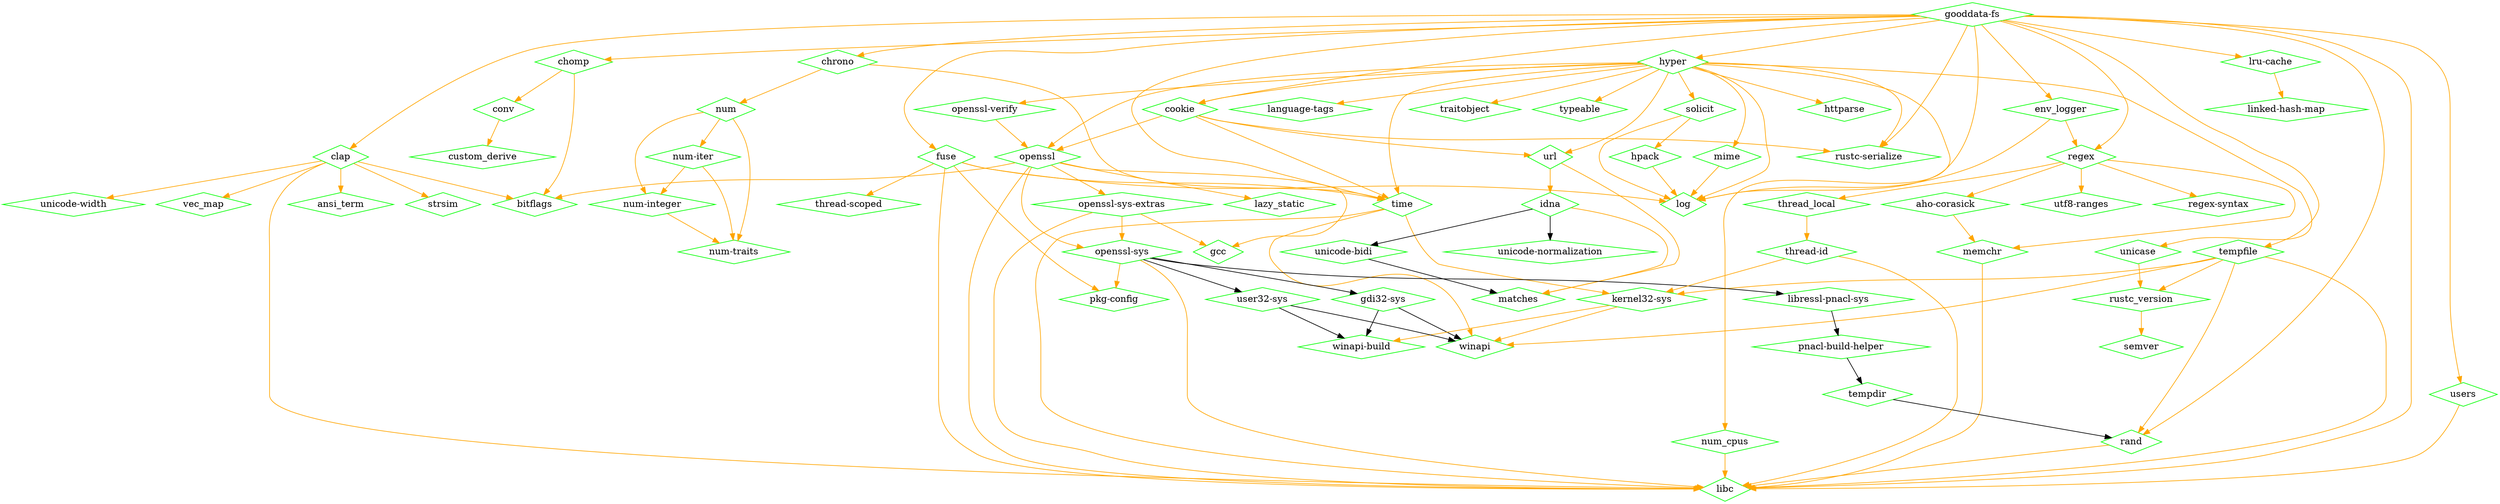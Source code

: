 digraph dependencies {
	N0[label="gooddata-fs",shape=diamond,color=green];
	N1[label="chomp",shape=diamond,color=green];
	N2[label="chrono",shape=diamond,color=green];
	N3[label="clap",shape=diamond,color=green];
	N4[label="cookie",shape=diamond,color=green];
	N5[label="env_logger",shape=diamond,color=green];
	N6[label="fuse",shape=diamond,color=green];
	N7[label="hyper",shape=diamond,color=green];
	N8[label="libc",shape=diamond,color=green];
	N9[label="log",shape=diamond,color=green];
	N10[label="lru-cache",shape=diamond,color=green];
	N11[label="rand",shape=diamond,color=green];
	N12[label="regex",shape=diamond,color=green];
	N13[label="rustc-serialize",shape=diamond,color=green];
	N14[label="tempfile",shape=diamond,color=green];
	N15[label="time",shape=diamond,color=green];
	N16[label="users",shape=diamond,color=green];
	N17[label="aho-corasick",shape=diamond,color=green];
	N18[label="memchr",shape=diamond,color=green];
	N19[label="ansi_term",shape=diamond,color=green];
	N20[label="bitflags",shape=diamond,color=green];
	N21[label="conv",shape=diamond,color=green];
	N22[label="num",shape=diamond,color=green];
	N23[label="strsim",shape=diamond,color=green];
	N24[label="unicode-width",shape=diamond,color=green];
	N25[label="vec_map",shape=diamond,color=green];
	N26[label="custom_derive",shape=diamond,color=green];
	N27[label="openssl",shape=diamond,color=green];
	N28[label="url",shape=diamond,color=green];
	N29[label="pkg-config",shape=diamond,color=green];
	N30[label="thread-scoped",shape=diamond,color=green];
	N31[label="gcc",shape=diamond,color=green];
	N32[label="gdi32-sys",shape=diamond,color=green];
	N33[label="winapi",shape=diamond,color=green];
	N34[label="winapi-build",shape=diamond,color=green];
	N35[label="hpack",shape=diamond,color=green];
	N36[label="httparse",shape=diamond,color=green];
	N37[label="language-tags",shape=diamond,color=green];
	N38[label="mime",shape=diamond,color=green];
	N39[label="num_cpus",shape=diamond,color=green];
	N40[label="openssl-verify",shape=diamond,color=green];
	N41[label="solicit",shape=diamond,color=green];
	N42[label="traitobject",shape=diamond,color=green];
	N43[label="typeable",shape=diamond,color=green];
	N44[label="unicase",shape=diamond,color=green];
	N45[label="idna",shape=diamond,color=green];
	N46[label="matches",shape=diamond,color=green];
	N47[label="unicode-bidi",shape=diamond,color=green];
	N48[label="unicode-normalization",shape=diamond,color=green];
	N49[label="kernel32-sys",shape=diamond,color=green];
	N50[label="lazy_static",shape=diamond,color=green];
	N51[label="libressl-pnacl-sys",shape=diamond,color=green];
	N52[label="pnacl-build-helper",shape=diamond,color=green];
	N53[label="linked-hash-map",shape=diamond,color=green];
	N54[label="num-integer",shape=diamond,color=green];
	N55[label="num-iter",shape=diamond,color=green];
	N56[label="num-traits",shape=diamond,color=green];
	N57[label="openssl-sys",shape=diamond,color=green];
	N58[label="openssl-sys-extras",shape=diamond,color=green];
	N59[label="user32-sys",shape=diamond,color=green];
	N60[label="tempdir",shape=diamond,color=green];
	N61[label="regex-syntax",shape=diamond,color=green];
	N62[label="thread_local",shape=diamond,color=green];
	N63[label="utf8-ranges",shape=diamond,color=green];
	N64[label="rustc_version",shape=diamond,color=green];
	N65[label="semver",shape=diamond,color=green];
	N66[label="thread-id",shape=diamond,color=green];
	N0 -> N1[label="",color=orange];
	N0 -> N2[label="",color=orange];
	N0 -> N3[label="",color=orange];
	N0 -> N4[label="",color=orange];
	N0 -> N5[label="",color=orange];
	N0 -> N6[label="",color=orange];
	N0 -> N7[label="",color=orange];
	N0 -> N8[label="",color=orange];
	N0 -> N9[label="",color=orange];
	N0 -> N10[label="",color=orange];
	N0 -> N11[label="",color=orange];
	N0 -> N12[label="",color=orange];
	N0 -> N13[label="",color=orange];
	N0 -> N14[label="",color=orange];
	N0 -> N15[label="",color=orange];
	N0 -> N16[label="",color=orange];
	N1 -> N20[label="",color=orange];
	N1 -> N21[label="",color=orange];
	N2 -> N15[label="",color=orange];
	N2 -> N22[label="",color=orange];
	N3 -> N8[label="",color=orange];
	N3 -> N19[label="",color=orange];
	N3 -> N20[label="",color=orange];
	N3 -> N23[label="",color=orange];
	N3 -> N24[label="",color=orange];
	N3 -> N25[label="",color=orange];
	N4 -> N13[label="",color=orange];
	N4 -> N15[label="",color=orange];
	N4 -> N27[label="",color=orange];
	N4 -> N28[label="",color=orange];
	N5 -> N9[label="",color=orange];
	N5 -> N12[label="",color=orange];
	N6 -> N8[label="",color=orange];
	N6 -> N9[label="",color=orange];
	N6 -> N15[label="",color=orange];
	N6 -> N29[label="",color=orange];
	N6 -> N30[label="",color=orange];
	N7 -> N4[label="",color=orange];
	N7 -> N9[label="",color=orange];
	N7 -> N13[label="",color=orange];
	N7 -> N15[label="",color=orange];
	N7 -> N27[label="",color=orange];
	N7 -> N28[label="",color=orange];
	N7 -> N36[label="",color=orange];
	N7 -> N37[label="",color=orange];
	N7 -> N38[label="",color=orange];
	N7 -> N39[label="",color=orange];
	N7 -> N40[label="",color=orange];
	N7 -> N41[label="",color=orange];
	N7 -> N42[label="",color=orange];
	N7 -> N43[label="",color=orange];
	N7 -> N44[label="",color=orange];
	N10 -> N53[label="",color=orange];
	N11 -> N8[label="",color=orange];
	N12 -> N17[label="",color=orange];
	N12 -> N18[label="",color=orange];
	N12 -> N61[label="",color=orange];
	N12 -> N62[label="",color=orange];
	N12 -> N63[label="",color=orange];
	N14 -> N8[label="",color=orange];
	N14 -> N11[label="",color=orange];
	N14 -> N33[label="",color=orange];
	N14 -> N49[label="",color=orange];
	N14 -> N64[label="",color=orange];
	N15 -> N8[label="",color=orange];
	N15 -> N33[label="",color=orange];
	N15 -> N49[label="",color=orange];
	N16 -> N8[label="",color=orange];
	N17 -> N18[label="",color=orange];
	N18 -> N8[label="",color=orange];
	N21 -> N26[label="",color=orange];
	N22 -> N54[label="",color=orange];
	N22 -> N55[label="",color=orange];
	N22 -> N56[label="",color=orange];
	N27 -> N8[label="",color=orange];
	N27 -> N20[label="",color=orange];
	N27 -> N31[label="",color=orange];
	N27 -> N50[label="",color=orange];
	N27 -> N57[label="",color=orange];
	N27 -> N58[label="",color=orange];
	N28 -> N45[label="",color=orange];
	N28 -> N46[label="",color=orange];
	N32 -> N33[label=""];
	N32 -> N34[label=""];
	N35 -> N9[label="",color=orange];
	N38 -> N9[label="",color=orange];
	N39 -> N8[label="",color=orange];
	N40 -> N27[label="",color=orange];
	N41 -> N9[label="",color=orange];
	N41 -> N35[label="",color=orange];
	N44 -> N64[label="",color=orange];
	N45 -> N46[label="",color=orange];
	N45 -> N47[label=""];
	N45 -> N48[label=""];
	N47 -> N46[label=""];
	N49 -> N33[label="",color=orange];
	N49 -> N34[label="",color=orange];
	N51 -> N52[label=""];
	N52 -> N60[label=""];
	N54 -> N56[label="",color=orange];
	N55 -> N54[label="",color=orange];
	N55 -> N56[label="",color=orange];
	N57 -> N8[label="",color=orange];
	N57 -> N29[label="",color=orange];
	N57 -> N32[label=""];
	N57 -> N51[label=""];
	N57 -> N59[label=""];
	N58 -> N8[label="",color=orange];
	N58 -> N31[label="",color=orange];
	N58 -> N57[label="",color=orange];
	N59 -> N33[label=""];
	N59 -> N34[label=""];
	N60 -> N11[label=""];
	N62 -> N66[label="",color=orange];
	N64 -> N65[label="",color=orange];
	N66 -> N8[label="",color=orange];
	N66 -> N49[label="",color=orange];
}
